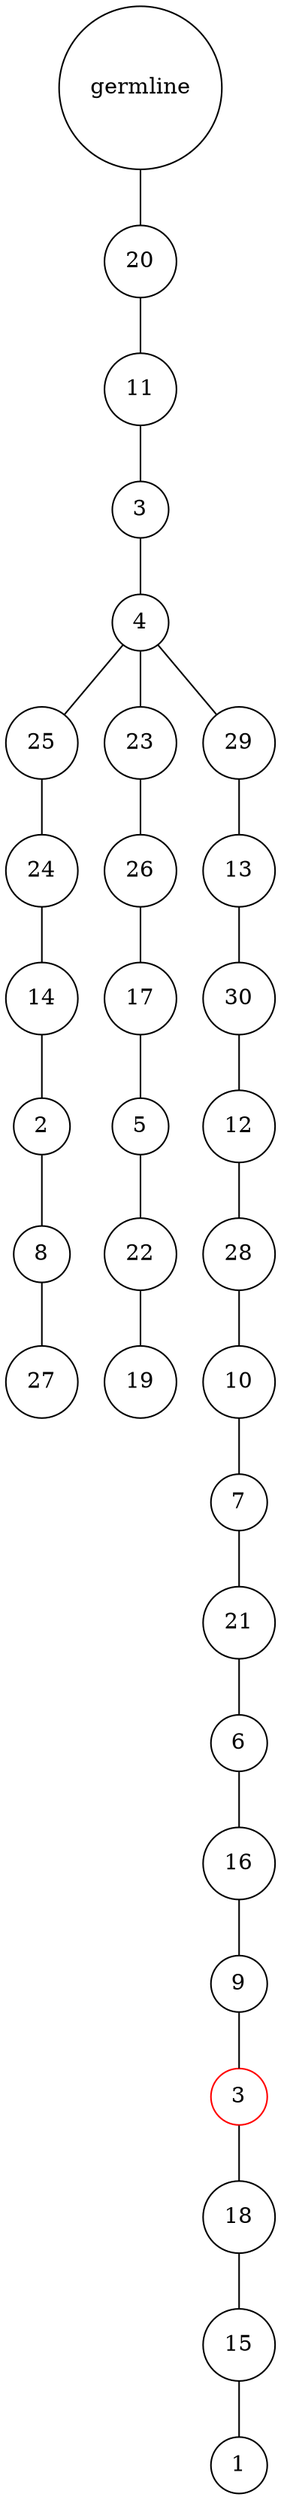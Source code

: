 graph {
	rankdir=UD;
	splines=line;
	node [shape=circle]
	"0x7f224516ba60" [label="germline"];
	"0x7f224516ba90" [label="20"];
	"0x7f224516ba60" -- "0x7f224516ba90" ;
	"0x7f224516bac0" [label="11"];
	"0x7f224516ba90" -- "0x7f224516bac0" ;
	"0x7f224516baf0" [label="3"];
	"0x7f224516bac0" -- "0x7f224516baf0" ;
	"0x7f224516bb20" [label="4"];
	"0x7f224516baf0" -- "0x7f224516bb20" ;
	"0x7f224516bb50" [label="25"];
	"0x7f224516bb20" -- "0x7f224516bb50" ;
	"0x7f224516bb80" [label="24"];
	"0x7f224516bb50" -- "0x7f224516bb80" ;
	"0x7f224516bbb0" [label="14"];
	"0x7f224516bb80" -- "0x7f224516bbb0" ;
	"0x7f224516bbe0" [label="2"];
	"0x7f224516bbb0" -- "0x7f224516bbe0" ;
	"0x7f224516bc10" [label="8"];
	"0x7f224516bbe0" -- "0x7f224516bc10" ;
	"0x7f224516bc40" [label="27"];
	"0x7f224516bc10" -- "0x7f224516bc40" ;
	"0x7f224516bc70" [label="23"];
	"0x7f224516bb20" -- "0x7f224516bc70" ;
	"0x7f224516bca0" [label="26"];
	"0x7f224516bc70" -- "0x7f224516bca0" ;
	"0x7f224516bcd0" [label="17"];
	"0x7f224516bca0" -- "0x7f224516bcd0" ;
	"0x7f224516bd00" [label="5"];
	"0x7f224516bcd0" -- "0x7f224516bd00" ;
	"0x7f224516bd30" [label="22"];
	"0x7f224516bd00" -- "0x7f224516bd30" ;
	"0x7f224516bd60" [label="19"];
	"0x7f224516bd30" -- "0x7f224516bd60" ;
	"0x7f224516bd90" [label="29"];
	"0x7f224516bb20" -- "0x7f224516bd90" ;
	"0x7f224516bdc0" [label="13"];
	"0x7f224516bd90" -- "0x7f224516bdc0" ;
	"0x7f224516bdf0" [label="30"];
	"0x7f224516bdc0" -- "0x7f224516bdf0" ;
	"0x7f224516be20" [label="12"];
	"0x7f224516bdf0" -- "0x7f224516be20" ;
	"0x7f224516be50" [label="28"];
	"0x7f224516be20" -- "0x7f224516be50" ;
	"0x7f224516be80" [label="10"];
	"0x7f224516be50" -- "0x7f224516be80" ;
	"0x7f224516beb0" [label="7"];
	"0x7f224516be80" -- "0x7f224516beb0" ;
	"0x7f224516bee0" [label="21"];
	"0x7f224516beb0" -- "0x7f224516bee0" ;
	"0x7f224516bf10" [label="6"];
	"0x7f224516bee0" -- "0x7f224516bf10" ;
	"0x7f224516bf40" [label="16"];
	"0x7f224516bf10" -- "0x7f224516bf40" ;
	"0x7f224516bf70" [label="9"];
	"0x7f224516bf40" -- "0x7f224516bf70" ;
	"0x7f224516bfa0" [label="3",color="red"];
	"0x7f224516bf70" -- "0x7f224516bfa0" ;
	"0x7f224516bfd0" [label="18"];
	"0x7f224516bfa0" -- "0x7f224516bfd0" ;
	"0x7f2245179040" [label="15"];
	"0x7f224516bfd0" -- "0x7f2245179040" ;
	"0x7f2245179070" [label="1"];
	"0x7f2245179040" -- "0x7f2245179070" ;
}
